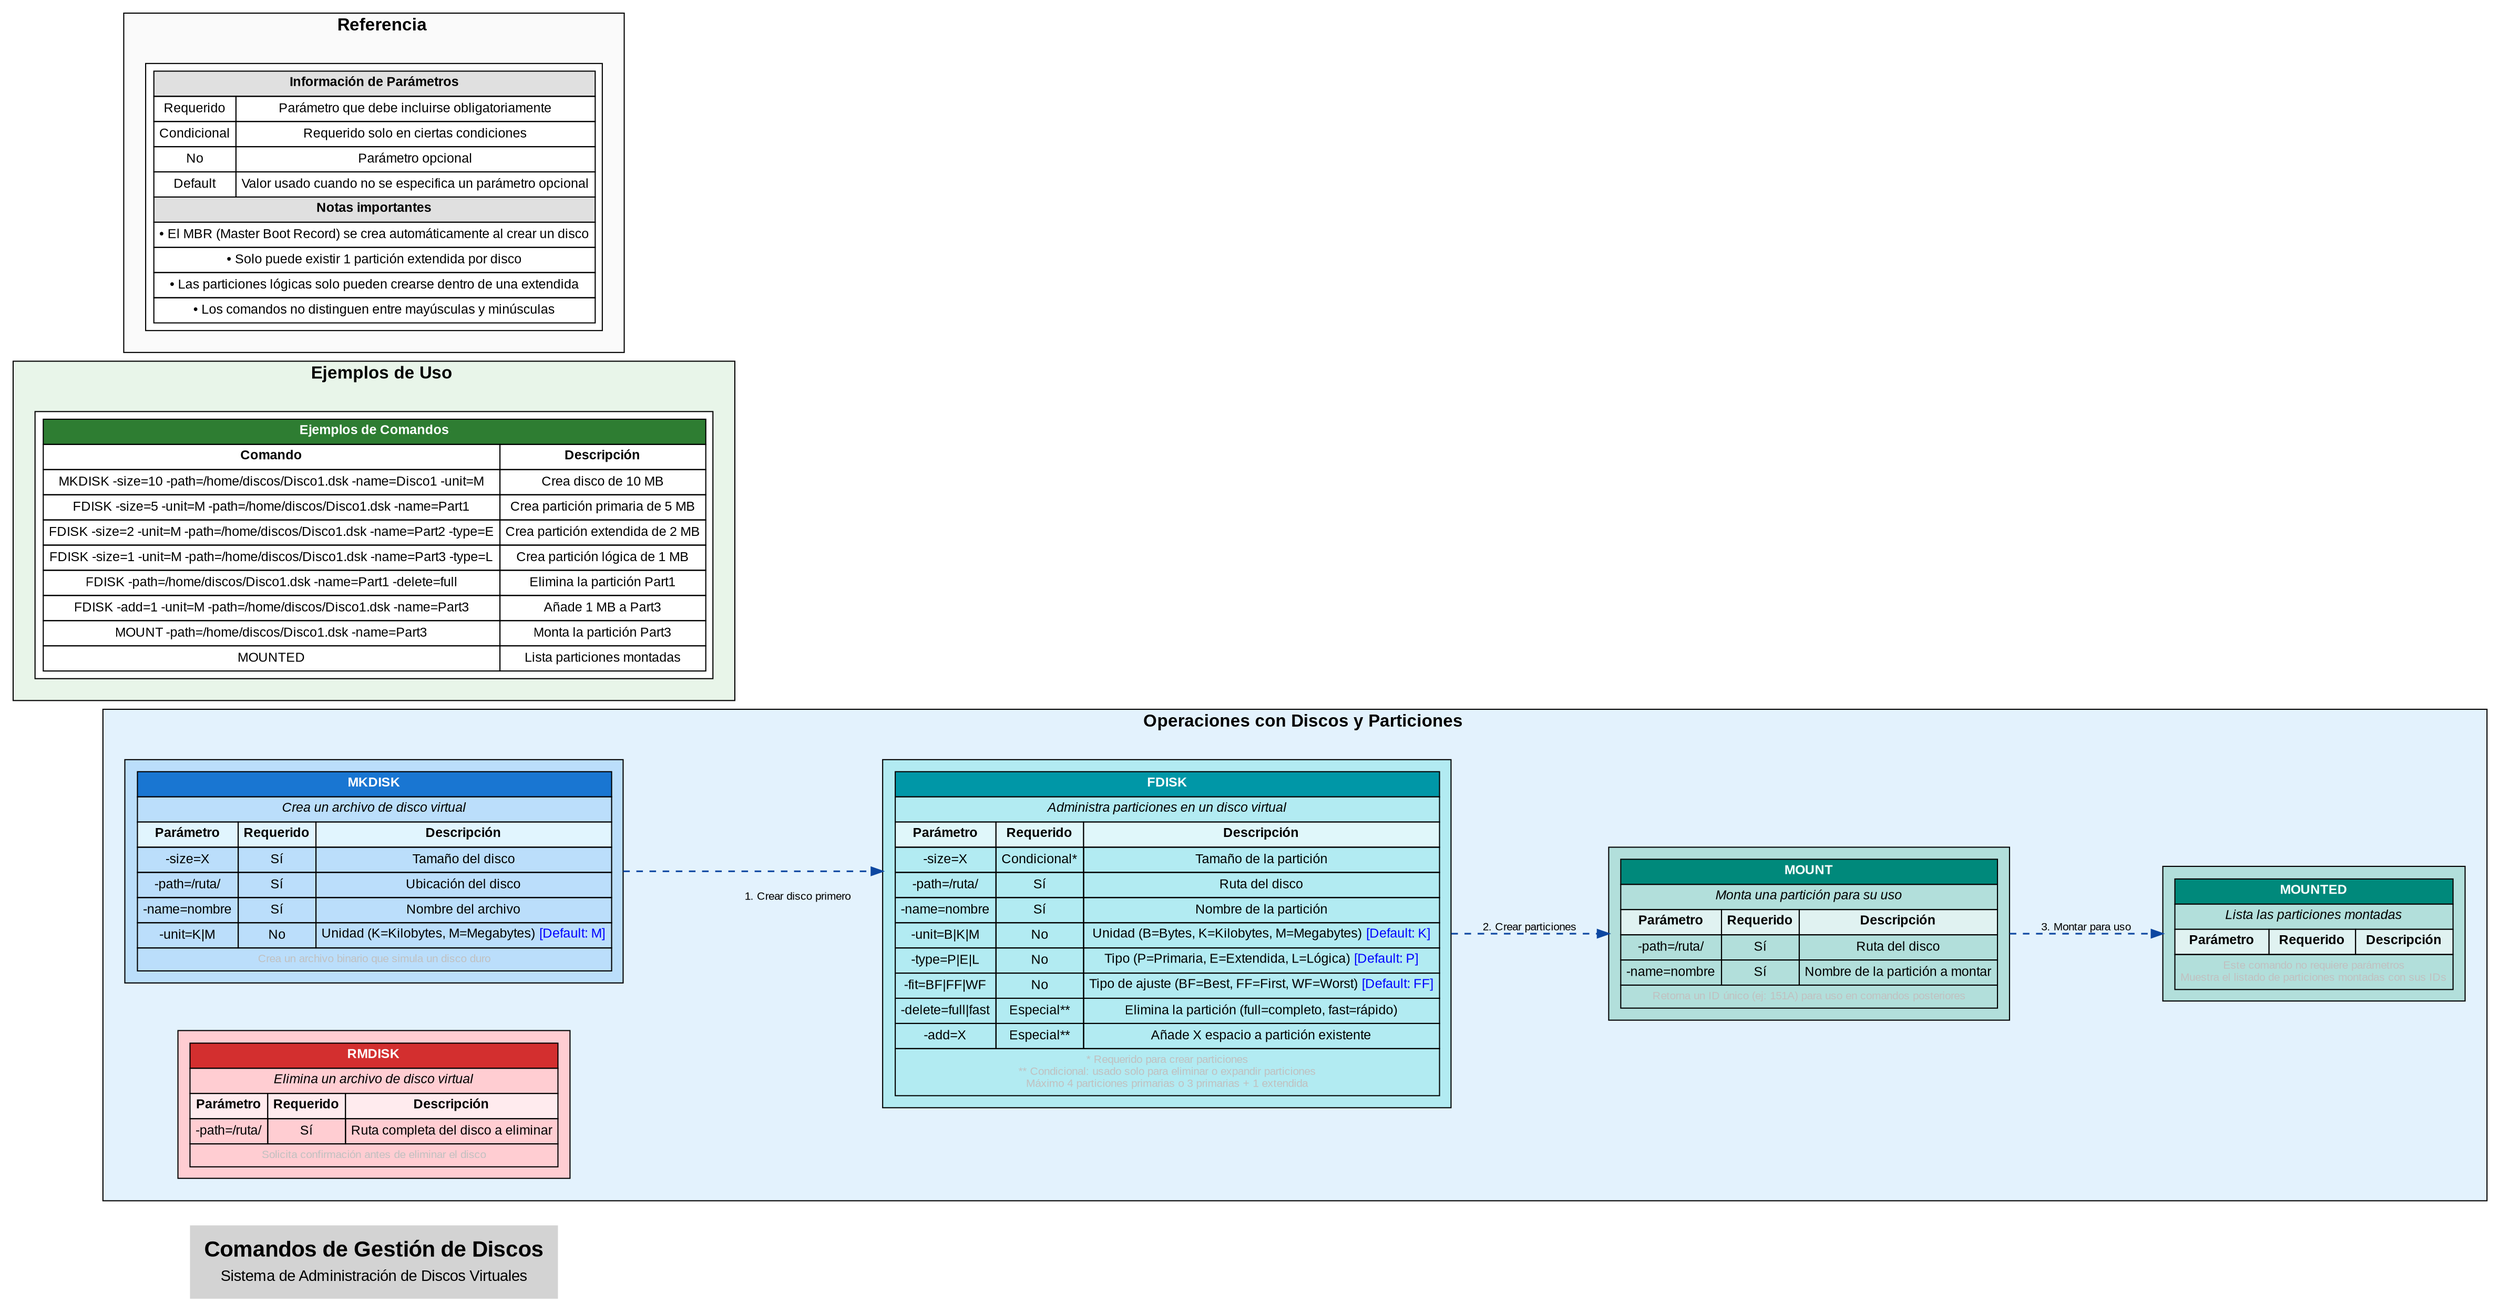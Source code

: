 digraph DiskCommands {
    // Configuración general
    graph [fontname="Arial", rankdir=LR, splines=ortho, nodesep=0.6, ranksep=0.8];
    node [shape=box, style=filled, fontname="Arial", fontsize=12, margin=0.15];
    edge [fontname="Arial", fontsize=10];
    
    // Título
    title [label=<
        <table border="0" cellborder="0" cellspacing="0">
            <tr><td><font point-size="20" face="Arial"><b>Comandos de Gestión de Discos</b></font></td></tr>
            <tr><td><font point-size="14">Sistema de Administración de Discos Virtuales</font></td></tr>
        </table>
    >, shape=plaintext];
    
    // Comandos de gestión de discos
    subgraph cluster_disk_commands {
        label=<
            <font point-size="16"><b>Operaciones con Discos y Particiones</b></font>
        >;
        style=filled;
        fillcolor="#E3F2FD";
        margin=20;
        
        // MKDISK
        mkdisk [label=<
            <table border="0" cellborder="1" cellspacing="0" cellpadding="4">
                <tr><td bgcolor="#1976D2" colspan="3"><font color="white"><b>MKDISK</b></font></td></tr>
                <tr><td bgcolor="#BBDEFB" colspan="3"><i>Crea un archivo de disco virtual</i></td></tr>
                <tr><td bgcolor="#E1F5FE"><b>Parámetro</b></td><td bgcolor="#E1F5FE"><b>Requerido</b></td><td bgcolor="#E1F5FE"><b>Descripción</b></td></tr>
                <tr><td>-size=X</td><td>Sí</td><td>Tamaño del disco</td></tr>
                <tr><td>-path=/ruta/</td><td>Sí</td><td>Ubicación del disco</td></tr>
                <tr><td>-name=nombre</td><td>Sí</td><td>Nombre del archivo</td></tr>
                <tr><td>-unit=K|M</td><td>No</td><td>Unidad (K=Kilobytes, M=Megabytes) <font color="blue">[Default: M]</font></td></tr>
                <tr><td colspan="3"><font color="gray" point-size="10">Crea un archivo binario que simula un disco duro</font></td></tr>
            </table>
        >, fillcolor="#BBDEFB"];
        
        // RMDISK
        rmdisk [label=<
            <table border="0" cellborder="1" cellspacing="0" cellpadding="4">
                <tr><td bgcolor="#D32F2F" colspan="3"><font color="white"><b>RMDISK</b></font></td></tr>
                <tr><td bgcolor="#FFCDD2" colspan="3"><i>Elimina un archivo de disco virtual</i></td></tr>
                <tr><td bgcolor="#FFEBEE"><b>Parámetro</b></td><td bgcolor="#FFEBEE"><b>Requerido</b></td><td bgcolor="#FFEBEE"><b>Descripción</b></td></tr>
                <tr><td>-path=/ruta/</td><td>Sí</td><td>Ruta completa del disco a eliminar</td></tr>
                <tr><td colspan="3"><font color="gray" point-size="10">Solicita confirmación antes de eliminar el disco</font></td></tr>
            </table>
        >, fillcolor="#FFCDD2"];
        
        // FDISK
        fdisk [label=<
            <table border="0" cellborder="1" cellspacing="0" cellpadding="4">
                <tr><td bgcolor="#0097A7" colspan="3"><font color="white"><b>FDISK</b></font></td></tr>
                <tr><td bgcolor="#B2EBF2" colspan="3"><i>Administra particiones en un disco virtual</i></td></tr>
                <tr><td bgcolor="#E0F7FA"><b>Parámetro</b></td><td bgcolor="#E0F7FA"><b>Requerido</b></td><td bgcolor="#E0F7FA"><b>Descripción</b></td></tr>
                <tr><td>-size=X</td><td>Condicional*</td><td>Tamaño de la partición</td></tr>
                <tr><td>-path=/ruta/</td><td>Sí</td><td>Ruta del disco</td></tr>
                <tr><td>-name=nombre</td><td>Sí</td><td>Nombre de la partición</td></tr>
                <tr><td>-unit=B|K|M</td><td>No</td><td>Unidad (B=Bytes, K=Kilobytes, M=Megabytes) <font color="blue">[Default: K]</font></td></tr>
                <tr><td>-type=P|E|L</td><td>No</td><td>Tipo (P=Primaria, E=Extendida, L=Lógica) <font color="blue">[Default: P]</font></td></tr>
                <tr><td>-fit=BF|FF|WF</td><td>No</td><td>Tipo de ajuste (BF=Best, FF=First, WF=Worst) <font color="blue">[Default: FF]</font></td></tr>
                <tr><td>-delete=full|fast</td><td>Especial**</td><td>Elimina la partición (full=completo, fast=rápido)</td></tr>
                <tr><td>-add=X</td><td>Especial**</td><td>Añade X espacio a partición existente</td></tr>
                <tr><td colspan="3"><font color="gray" point-size="10">* Requerido para crear particiones<br/>** Condicional: usado solo para eliminar o expandir particiones<br/>Máximo 4 particiones primarias o 3 primarias + 1 extendida</font></td></tr>
            </table>
        >, fillcolor="#B2EBF2"];
        
        // MOUNT
        mount [label=<
            <table border="0" cellborder="1" cellspacing="0" cellpadding="4">
                <tr><td bgcolor="#00897B" colspan="3"><font color="white"><b>MOUNT</b></font></td></tr>
                <tr><td bgcolor="#B2DFDB" colspan="3"><i>Monta una partición para su uso</i></td></tr>
                <tr><td bgcolor="#E0F2F1"><b>Parámetro</b></td><td bgcolor="#E0F2F1"><b>Requerido</b></td><td bgcolor="#E0F2F1"><b>Descripción</b></td></tr>
                <tr><td>-path=/ruta/</td><td>Sí</td><td>Ruta del disco</td></tr>
                <tr><td>-name=nombre</td><td>Sí</td><td>Nombre de la partición a montar</td></tr>
                <tr><td colspan="3"><font color="gray" point-size="10">Retorna un ID único (ej: 151A) para uso en comandos posteriores</font></td></tr>
            </table>
        >, fillcolor="#B2DFDB"];
        
        // MOUNTED
        mounted [label=<
            <table border="0" cellborder="1" cellspacing="0" cellpadding="4">
                <tr><td bgcolor="#00897B" colspan="3"><font color="white"><b>MOUNTED</b></font></td></tr>
                <tr><td bgcolor="#B2DFDB" colspan="3"><i>Lista las particiones montadas</i></td></tr>
                <tr><td bgcolor="#E0F2F1"><b>Parámetro</b></td><td bgcolor="#E0F2F1"><b>Requerido</b></td><td bgcolor="#E0F2F1"><b>Descripción</b></td></tr>
                <tr><td colspan="3"><font color="gray" point-size="10">Este comando no requiere parámetros<br/>Muestra el listado de particiones montadas con sus IDs</font></td></tr>
            </table>
        >, fillcolor="#B2DFDB"];
    }
    
    // Ejemplos de uso
    subgraph cluster_examples {
        label=<
            <font point-size="16"><b>Ejemplos de Uso</b></font>
        >;
        style=filled;
        fillcolor="#E8F5E9";
        margin=20;
        
        examples [label=<
            <table border="0" cellborder="1" cellspacing="0" cellpadding="4">
                <tr><td bgcolor="#2E7D32" colspan="2"><font color="white"><b>Ejemplos de Comandos</b></font></td></tr>
                <tr><td><b>Comando</b></td><td><b>Descripción</b></td></tr>
                <tr><td>MKDISK -size=10 -path=/home/discos/Disco1.dsk -name=Disco1 -unit=M</td><td>Crea disco de 10 MB</td></tr>
                <tr><td>FDISK -size=5 -unit=M -path=/home/discos/Disco1.dsk -name=Part1</td><td>Crea partición primaria de 5 MB</td></tr>
                <tr><td>FDISK -size=2 -unit=M -path=/home/discos/Disco1.dsk -name=Part2 -type=E</td><td>Crea partición extendida de 2 MB</td></tr>
                <tr><td>FDISK -size=1 -unit=M -path=/home/discos/Disco1.dsk -name=Part3 -type=L</td><td>Crea partición lógica de 1 MB</td></tr>
                <tr><td>FDISK -path=/home/discos/Disco1.dsk -name=Part1 -delete=full</td><td>Elimina la partición Part1</td></tr>
                <tr><td>FDISK -add=1 -unit=M -path=/home/discos/Disco1.dsk -name=Part3</td><td>Añade 1 MB a Part3</td></tr>
                <tr><td>MOUNT -path=/home/discos/Disco1.dsk -name=Part3</td><td>Monta la partición Part3</td></tr>
                <tr><td>MOUNTED</td><td>Lista particiones montadas</td></tr>
            </table>
        >, fillcolor="white", margin=0.1];
    }
    
    // Referencia
    subgraph cluster_legend {
        label=<
            <font point-size="16"><b>Referencia</b></font>
        >;
        style=filled;
        fillcolor="#FAFAFA";
        margin=20;
        
        legend [label=<
            <table border="0" cellborder="1" cellspacing="0" cellpadding="4">
                <tr><td colspan="2" bgcolor="#E0E0E0"><b>Información de Parámetros</b></td></tr>
                <tr><td>Requerido</td><td>Parámetro que debe incluirse obligatoriamente</td></tr>
                <tr><td>Condicional</td><td>Requerido solo en ciertas condiciones</td></tr>
                <tr><td>No</td><td>Parámetro opcional</td></tr>
                <tr><td>Default</td><td>Valor usado cuando no se especifica un parámetro opcional</td></tr>
                <tr><td colspan="2" bgcolor="#E0E0E0"><b>Notas importantes</b></td></tr>
                <tr><td colspan="2">• El MBR (Master Boot Record) se crea automáticamente al crear un disco</td></tr>
                <tr><td colspan="2">• Solo puede existir 1 partición extendida por disco</td></tr>
                <tr><td colspan="2">• Las particiones lógicas solo pueden crearse dentro de una extendida</td></tr>
                <tr><td colspan="2">• Los comandos no distinguen entre mayúsculas y minúsculas</td></tr>
            </table>
        >, fillcolor="white", margin=0.1];
    }
    
    // Flujo de trabajo recomendado
    edge [style=dashed, color="#0D47A1", penwidth=1.5];
    mkdisk -> fdisk [label="1. Crear disco primero"];
    fdisk -> mount [label="2. Crear particiones"];
    mount -> mounted [label="3. Montar para uso"];
}